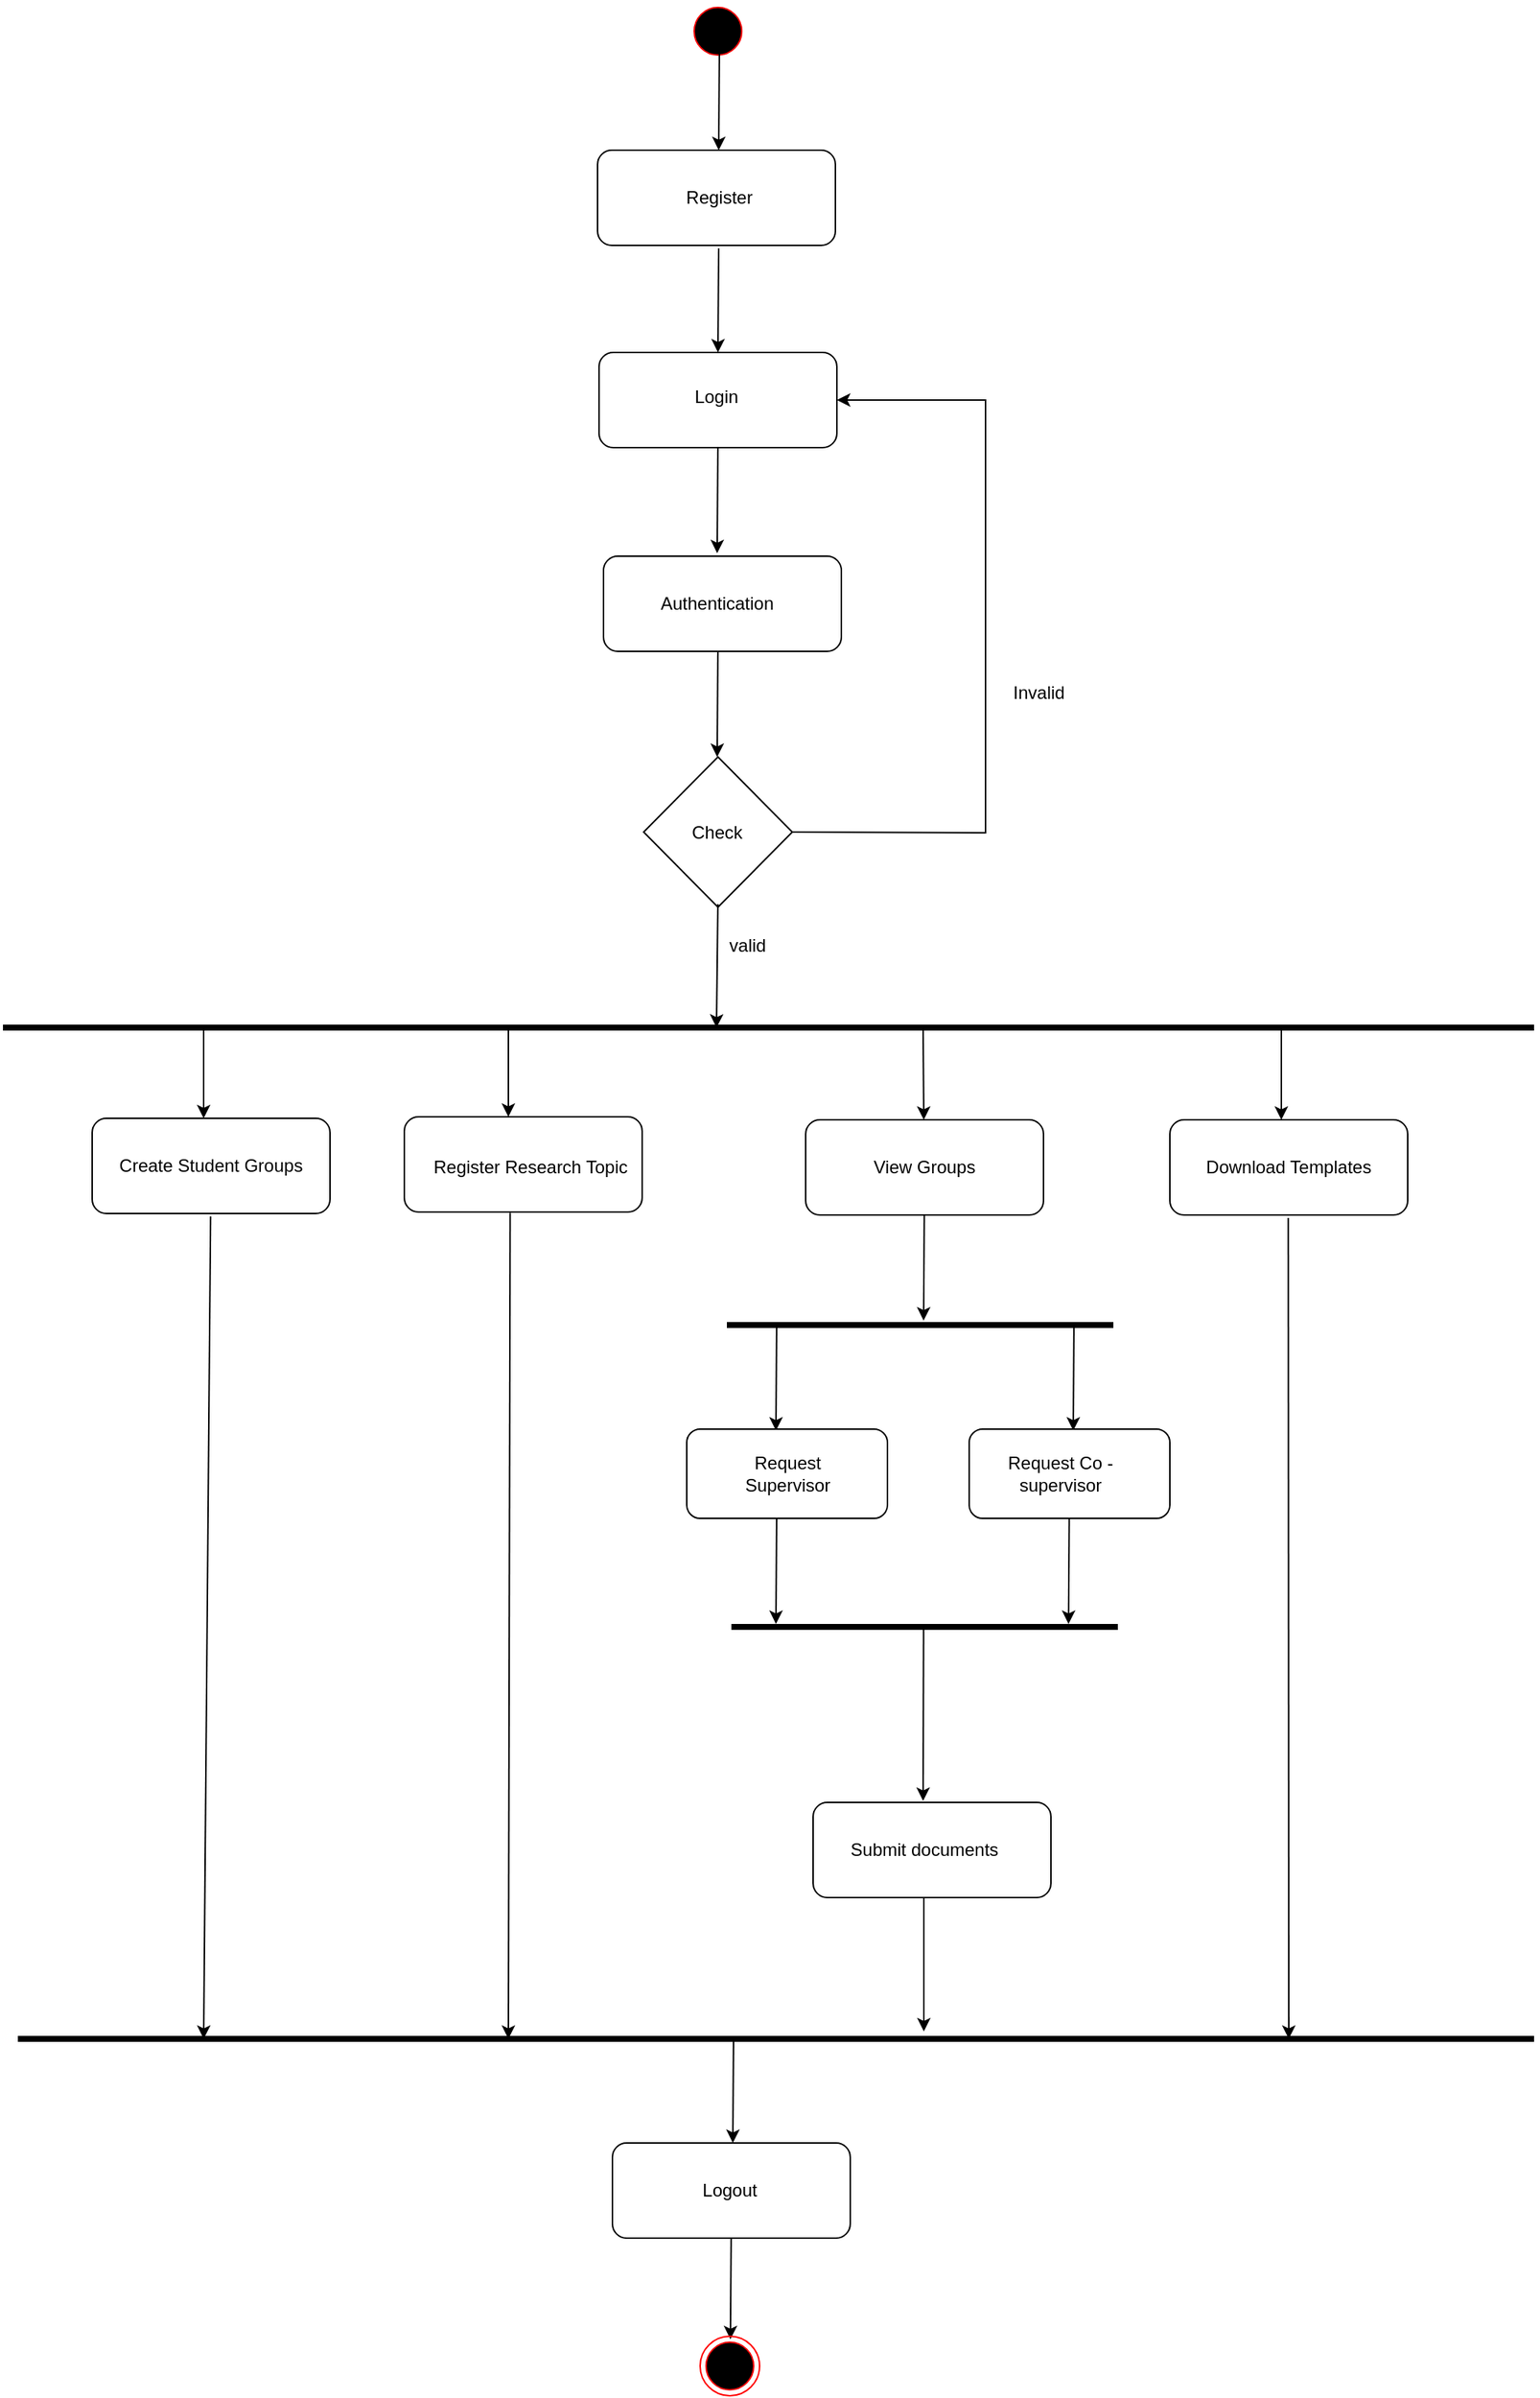 <mxfile version="17.4.6" type="device" pages="4"><diagram id="7junTqOisqFzJntuYVe5" name="Registration"><mxGraphModel dx="1888" dy="1679" grid="1" gridSize="10" guides="1" tooltips="1" connect="1" arrows="1" fold="1" page="1" pageScale="1" pageWidth="850" pageHeight="1100" math="0" shadow="0"><root><mxCell id="0"/><mxCell id="1" parent="0"/><mxCell id="K9vtQloMEwbBH8qfEJpa-1" value="" style="ellipse;html=1;shape=startState;fillColor=#000000;strokeColor=#ff0000;" parent="1" vertex="1"><mxGeometry x="441" y="-130" width="40" height="40" as="geometry"/></mxCell><mxCell id="K9vtQloMEwbBH8qfEJpa-2" value="" style="endArrow=classic;html=1;rounded=0;exitX=0.5;exitY=1;exitDx=0;exitDy=0;entryX=0.5;entryY=0;entryDx=0;entryDy=0;" parent="1" target="K9vtQloMEwbBH8qfEJpa-3" edge="1"><mxGeometry width="50" height="50" relative="1" as="geometry"><mxPoint x="461.47" y="36" as="sourcePoint"/><mxPoint x="461.47" y="116" as="targetPoint"/></mxGeometry></mxCell><mxCell id="K9vtQloMEwbBH8qfEJpa-3" value="" style="rounded=1;whiteSpace=wrap;html=1;" parent="1" vertex="1"><mxGeometry x="381" y="106" width="160" height="64" as="geometry"/></mxCell><mxCell id="K9vtQloMEwbBH8qfEJpa-4" value="Login" style="text;html=1;strokeColor=none;fillColor=none;align=center;verticalAlign=middle;whiteSpace=wrap;rounded=0;" parent="1" vertex="1"><mxGeometry x="430" y="121" width="60" height="30" as="geometry"/></mxCell><mxCell id="K9vtQloMEwbBH8qfEJpa-5" value="" style="endArrow=classic;html=1;rounded=0;exitX=0.5;exitY=1;exitDx=0;exitDy=0;entryX=0.5;entryY=0;entryDx=0;entryDy=0;" parent="1" edge="1"><mxGeometry width="50" height="50" relative="1" as="geometry"><mxPoint x="460.94" y="170" as="sourcePoint"/><mxPoint x="460.47" y="241" as="targetPoint"/></mxGeometry></mxCell><mxCell id="K9vtQloMEwbBH8qfEJpa-7" value="" style="rounded=1;whiteSpace=wrap;html=1;" parent="1" vertex="1"><mxGeometry x="384" y="243" width="160" height="64" as="geometry"/></mxCell><mxCell id="K9vtQloMEwbBH8qfEJpa-8" value="Authentication" style="text;html=1;strokeColor=none;fillColor=none;align=center;verticalAlign=middle;whiteSpace=wrap;rounded=0;" parent="1" vertex="1"><mxGeometry x="409.5" y="260" width="101" height="30" as="geometry"/></mxCell><mxCell id="K9vtQloMEwbBH8qfEJpa-9" value="" style="endArrow=classic;html=1;rounded=0;exitX=0.5;exitY=1;exitDx=0;exitDy=0;entryX=0.5;entryY=0;entryDx=0;entryDy=0;" parent="1" edge="1"><mxGeometry width="50" height="50" relative="1" as="geometry"><mxPoint x="460.94" y="307" as="sourcePoint"/><mxPoint x="460.47" y="378" as="targetPoint"/></mxGeometry></mxCell><mxCell id="K9vtQloMEwbBH8qfEJpa-10" value="" style="rhombus;whiteSpace=wrap;html=1;" parent="1" vertex="1"><mxGeometry x="411" y="378" width="100" height="101" as="geometry"/></mxCell><mxCell id="K9vtQloMEwbBH8qfEJpa-11" value="Check" style="text;html=1;strokeColor=none;fillColor=none;align=center;verticalAlign=middle;whiteSpace=wrap;rounded=0;" parent="1" vertex="1"><mxGeometry x="409.5" y="413.5" width="101" height="30" as="geometry"/></mxCell><mxCell id="K9vtQloMEwbBH8qfEJpa-12" value="" style="endArrow=classic;html=1;rounded=0;exitX=0.5;exitY=1;exitDx=0;exitDy=0;" parent="1" edge="1"><mxGeometry width="50" height="50" relative="1" as="geometry"><mxPoint x="460.94" y="477" as="sourcePoint"/><mxPoint x="460" y="560" as="targetPoint"/></mxGeometry></mxCell><mxCell id="K9vtQloMEwbBH8qfEJpa-13" value="valid" style="text;html=1;strokeColor=none;fillColor=none;align=center;verticalAlign=middle;whiteSpace=wrap;rounded=0;" parent="1" vertex="1"><mxGeometry x="451" y="490" width="60" height="30" as="geometry"/></mxCell><mxCell id="K9vtQloMEwbBH8qfEJpa-14" value="" style="endArrow=classic;html=1;rounded=0;exitX=1;exitY=0.5;exitDx=0;exitDy=0;entryX=1;entryY=0.5;entryDx=0;entryDy=0;" parent="1" source="K9vtQloMEwbBH8qfEJpa-11" target="K9vtQloMEwbBH8qfEJpa-3" edge="1"><mxGeometry width="50" height="50" relative="1" as="geometry"><mxPoint x="601" y="413.5" as="sourcePoint"/><mxPoint x="651" y="-30" as="targetPoint"/><Array as="points"><mxPoint x="641" y="429"/><mxPoint x="641" y="138"/></Array></mxGeometry></mxCell><mxCell id="K9vtQloMEwbBH8qfEJpa-19" value="" style="endArrow=none;html=1;rounded=0;strokeWidth=4;" parent="1" edge="1"><mxGeometry width="50" height="50" relative="1" as="geometry"><mxPoint x="-20" y="560" as="sourcePoint"/><mxPoint x="1010" y="560" as="targetPoint"/></mxGeometry></mxCell><mxCell id="K9vtQloMEwbBH8qfEJpa-20" value="" style="endArrow=classic;html=1;rounded=0;entryX=0.5;entryY=0;entryDx=0;entryDy=0;" parent="1" edge="1"><mxGeometry width="50" height="50" relative="1" as="geometry"><mxPoint x="599" y="560" as="sourcePoint"/><mxPoint x="599.47" y="622" as="targetPoint"/></mxGeometry></mxCell><mxCell id="K9vtQloMEwbBH8qfEJpa-21" value="" style="rounded=1;whiteSpace=wrap;html=1;" parent="1" vertex="1"><mxGeometry x="520" y="622" width="160" height="64" as="geometry"/></mxCell><mxCell id="K9vtQloMEwbBH8qfEJpa-22" value="View Groups" style="text;html=1;strokeColor=none;fillColor=none;align=center;verticalAlign=middle;whiteSpace=wrap;rounded=0;" parent="1" vertex="1"><mxGeometry x="550" y="639" width="100" height="30" as="geometry"/></mxCell><mxCell id="K9vtQloMEwbBH8qfEJpa-23" value="" style="endArrow=classic;html=1;rounded=0;exitX=0.5;exitY=1;exitDx=0;exitDy=0;entryX=0.5;entryY=0;entryDx=0;entryDy=0;" parent="1" edge="1"><mxGeometry width="50" height="50" relative="1" as="geometry"><mxPoint x="700.47" y="760" as="sourcePoint"/><mxPoint x="700.0" y="831" as="targetPoint"/></mxGeometry></mxCell><mxCell id="K9vtQloMEwbBH8qfEJpa-24" value="" style="endArrow=classic;html=1;rounded=0;exitX=0.5;exitY=1;exitDx=0;exitDy=0;entryX=0.5;entryY=0;entryDx=0;entryDy=0;" parent="1" edge="1"><mxGeometry width="50" height="50" relative="1" as="geometry"><mxPoint x="500.47" y="760" as="sourcePoint"/><mxPoint x="500.0" y="831" as="targetPoint"/></mxGeometry></mxCell><mxCell id="K9vtQloMEwbBH8qfEJpa-25" value="" style="endArrow=classic;html=1;rounded=0;exitX=0.5;exitY=1;exitDx=0;exitDy=0;entryX=0.5;entryY=0;entryDx=0;entryDy=0;" parent="1" edge="1"><mxGeometry width="50" height="50" relative="1" as="geometry"><mxPoint x="599.8" y="686" as="sourcePoint"/><mxPoint x="599.33" y="757" as="targetPoint"/></mxGeometry></mxCell><mxCell id="K9vtQloMEwbBH8qfEJpa-26" value="" style="endArrow=none;html=1;rounded=0;strokeWidth=4;" parent="1" edge="1"><mxGeometry width="50" height="50" relative="1" as="geometry"><mxPoint x="467" y="760" as="sourcePoint"/><mxPoint x="727" y="760" as="targetPoint"/></mxGeometry></mxCell><mxCell id="K9vtQloMEwbBH8qfEJpa-27" value="" style="rounded=1;whiteSpace=wrap;html=1;" parent="1" vertex="1"><mxGeometry x="765" y="622" width="160" height="64" as="geometry"/></mxCell><mxCell id="K9vtQloMEwbBH8qfEJpa-28" value="" style="rounded=1;whiteSpace=wrap;html=1;" parent="1" vertex="1"><mxGeometry x="440" y="830" width="135" height="60" as="geometry"/></mxCell><mxCell id="K9vtQloMEwbBH8qfEJpa-29" value="" style="rounded=1;whiteSpace=wrap;html=1;" parent="1" vertex="1"><mxGeometry x="630" y="830" width="135" height="60" as="geometry"/></mxCell><mxCell id="K9vtQloMEwbBH8qfEJpa-30" value="Request Co -supervisor" style="text;html=1;strokeColor=none;fillColor=none;align=center;verticalAlign=middle;whiteSpace=wrap;rounded=0;" parent="1" vertex="1"><mxGeometry x="630" y="845" width="122.5" height="30" as="geometry"/></mxCell><mxCell id="K9vtQloMEwbBH8qfEJpa-31" value="Request Supervisor" style="text;html=1;strokeColor=none;fillColor=none;align=center;verticalAlign=middle;whiteSpace=wrap;rounded=0;" parent="1" vertex="1"><mxGeometry x="457.5" y="845" width="100" height="30" as="geometry"/></mxCell><mxCell id="K9vtQloMEwbBH8qfEJpa-32" value="" style="endArrow=none;html=1;rounded=0;strokeWidth=4;" parent="1" edge="1"><mxGeometry width="50" height="50" relative="1" as="geometry"><mxPoint x="470" y="963" as="sourcePoint"/><mxPoint x="730" y="963" as="targetPoint"/></mxGeometry></mxCell><mxCell id="K9vtQloMEwbBH8qfEJpa-34" value="" style="endArrow=classic;html=1;rounded=0;exitX=0.5;exitY=1;exitDx=0;exitDy=0;entryX=0.5;entryY=0;entryDx=0;entryDy=0;" parent="1" edge="1"><mxGeometry width="50" height="50" relative="1" as="geometry"><mxPoint x="500.47" y="890" as="sourcePoint"/><mxPoint x="500.0" y="961" as="targetPoint"/></mxGeometry></mxCell><mxCell id="K9vtQloMEwbBH8qfEJpa-35" value="" style="endArrow=classic;html=1;rounded=0;exitX=0.5;exitY=1;exitDx=0;exitDy=0;entryX=0.5;entryY=0;entryDx=0;entryDy=0;" parent="1" edge="1"><mxGeometry width="50" height="50" relative="1" as="geometry"><mxPoint x="697.3" y="890" as="sourcePoint"/><mxPoint x="696.83" y="961" as="targetPoint"/></mxGeometry></mxCell><mxCell id="K9vtQloMEwbBH8qfEJpa-36" value="" style="endArrow=classic;html=1;rounded=0;entryX=0.5;entryY=0;entryDx=0;entryDy=0;" parent="1" edge="1"><mxGeometry width="50" height="50" relative="1" as="geometry"><mxPoint x="840" y="560" as="sourcePoint"/><mxPoint x="840.0" y="622" as="targetPoint"/></mxGeometry></mxCell><mxCell id="K9vtQloMEwbBH8qfEJpa-37" value="Download Templates" style="text;html=1;strokeColor=none;fillColor=none;align=center;verticalAlign=middle;whiteSpace=wrap;rounded=0;" parent="1" vertex="1"><mxGeometry x="770" y="639" width="150" height="30" as="geometry"/></mxCell><mxCell id="K9vtQloMEwbBH8qfEJpa-51" value="" style="endArrow=none;html=1;rounded=0;strokeWidth=4;" parent="1" edge="1"><mxGeometry width="50" height="50" relative="1" as="geometry"><mxPoint x="-10" y="1240" as="sourcePoint"/><mxPoint x="1010" y="1240" as="targetPoint"/></mxGeometry></mxCell><mxCell id="K9vtQloMEwbBH8qfEJpa-52" value="" style="endArrow=classic;html=1;rounded=0;" parent="1" edge="1"><mxGeometry width="50" height="50" relative="1" as="geometry"><mxPoint x="599.33" y="964" as="sourcePoint"/><mxPoint x="599" y="1080" as="targetPoint"/></mxGeometry></mxCell><mxCell id="K9vtQloMEwbBH8qfEJpa-53" value="" style="endArrow=classic;html=1;rounded=0;" parent="1" edge="1"><mxGeometry width="50" height="50" relative="1" as="geometry"><mxPoint x="844.66" y="688" as="sourcePoint"/><mxPoint x="845" y="1240" as="targetPoint"/></mxGeometry></mxCell><mxCell id="K9vtQloMEwbBH8qfEJpa-60" value="" style="endArrow=classic;html=1;rounded=0;exitX=0.5;exitY=1;exitDx=0;exitDy=0;entryX=0.5;entryY=0;entryDx=0;entryDy=0;" parent="1" edge="1"><mxGeometry width="50" height="50" relative="1" as="geometry"><mxPoint x="471.47" y="1239" as="sourcePoint"/><mxPoint x="471.0" y="1310" as="targetPoint"/></mxGeometry></mxCell><mxCell id="vlJVV5xrk1Yu_x5oS44y-1" value="" style="rounded=1;whiteSpace=wrap;html=1;" parent="1" vertex="1"><mxGeometry x="380" y="-30" width="160" height="64" as="geometry"/></mxCell><mxCell id="vlJVV5xrk1Yu_x5oS44y-2" value="" style="endArrow=classic;html=1;rounded=0;exitX=0.5;exitY=1;exitDx=0;exitDy=0;entryX=0.5;entryY=0;entryDx=0;entryDy=0;" parent="1" edge="1"><mxGeometry width="50" height="50" relative="1" as="geometry"><mxPoint x="461.97" y="-100" as="sourcePoint"/><mxPoint x="461.5" y="-30" as="targetPoint"/></mxGeometry></mxCell><mxCell id="vlJVV5xrk1Yu_x5oS44y-3" value="Register" style="text;html=1;strokeColor=none;fillColor=none;align=center;verticalAlign=middle;whiteSpace=wrap;rounded=0;" parent="1" vertex="1"><mxGeometry x="432" y="-13" width="60" height="30" as="geometry"/></mxCell><mxCell id="vlJVV5xrk1Yu_x5oS44y-4" value="Invalid" style="text;html=1;strokeColor=none;fillColor=none;align=center;verticalAlign=middle;whiteSpace=wrap;rounded=0;" parent="1" vertex="1"><mxGeometry x="647" y="320" width="60" height="30" as="geometry"/></mxCell><mxCell id="vlJVV5xrk1Yu_x5oS44y-5" value="" style="endArrow=classic;html=1;rounded=0;entryX=0.5;entryY=0;entryDx=0;entryDy=0;" parent="1" edge="1"><mxGeometry width="50" height="50" relative="1" as="geometry"><mxPoint x="320" y="560" as="sourcePoint"/><mxPoint x="320.0" y="620" as="targetPoint"/></mxGeometry></mxCell><mxCell id="vlJVV5xrk1Yu_x5oS44y-6" value="" style="rounded=1;whiteSpace=wrap;html=1;" parent="1" vertex="1"><mxGeometry x="250" y="620" width="160" height="64" as="geometry"/></mxCell><mxCell id="vlJVV5xrk1Yu_x5oS44y-7" value="Register Research Topic" style="text;html=1;strokeColor=none;fillColor=none;align=center;verticalAlign=middle;whiteSpace=wrap;rounded=0;" parent="1" vertex="1"><mxGeometry x="260" y="639" width="150" height="30" as="geometry"/></mxCell><mxCell id="vlJVV5xrk1Yu_x5oS44y-8" value="" style="endArrow=classic;html=1;rounded=0;exitX=0.445;exitY=1.009;exitDx=0;exitDy=0;exitPerimeter=0;" parent="1" source="vlJVV5xrk1Yu_x5oS44y-6" edge="1"><mxGeometry width="50" height="50" relative="1" as="geometry"><mxPoint x="324.66" y="684" as="sourcePoint"/><mxPoint x="320" y="1240" as="targetPoint"/></mxGeometry></mxCell><mxCell id="vlJVV5xrk1Yu_x5oS44y-9" value="" style="rounded=1;whiteSpace=wrap;html=1;" parent="1" vertex="1"><mxGeometry x="525" y="1081" width="160" height="64" as="geometry"/></mxCell><mxCell id="vlJVV5xrk1Yu_x5oS44y-10" value="" style="endArrow=classic;html=1;rounded=0;" parent="1" edge="1"><mxGeometry width="50" height="50" relative="1" as="geometry"><mxPoint x="599.5" y="1145" as="sourcePoint"/><mxPoint x="599.5" y="1235" as="targetPoint"/></mxGeometry></mxCell><mxCell id="vlJVV5xrk1Yu_x5oS44y-11" value="Submit documents" style="text;html=1;strokeColor=none;fillColor=none;align=center;verticalAlign=middle;whiteSpace=wrap;rounded=0;" parent="1" vertex="1"><mxGeometry x="525" y="1098" width="150" height="30" as="geometry"/></mxCell><mxCell id="vlJVV5xrk1Yu_x5oS44y-12" value="" style="rounded=1;whiteSpace=wrap;html=1;" parent="1" vertex="1"><mxGeometry x="40" y="621" width="160" height="64" as="geometry"/></mxCell><mxCell id="vlJVV5xrk1Yu_x5oS44y-13" value="" style="endArrow=classic;html=1;rounded=0;entryX=0.5;entryY=0;entryDx=0;entryDy=0;" parent="1" edge="1"><mxGeometry width="50" height="50" relative="1" as="geometry"><mxPoint x="115" y="560" as="sourcePoint"/><mxPoint x="115" y="621" as="targetPoint"/></mxGeometry></mxCell><mxCell id="vlJVV5xrk1Yu_x5oS44y-14" value="Create Student Groups" style="text;html=1;strokeColor=none;fillColor=none;align=center;verticalAlign=middle;whiteSpace=wrap;rounded=0;" parent="1" vertex="1"><mxGeometry x="45" y="638" width="150" height="30" as="geometry"/></mxCell><mxCell id="vlJVV5xrk1Yu_x5oS44y-15" value="" style="endArrow=classic;html=1;rounded=0;" parent="1" edge="1"><mxGeometry width="50" height="50" relative="1" as="geometry"><mxPoint x="119.66" y="687" as="sourcePoint"/><mxPoint x="115" y="1240" as="targetPoint"/></mxGeometry></mxCell><mxCell id="vlJVV5xrk1Yu_x5oS44y-16" value="" style="rounded=1;whiteSpace=wrap;html=1;" parent="1" vertex="1"><mxGeometry x="390" y="1310" width="160" height="64" as="geometry"/></mxCell><mxCell id="vlJVV5xrk1Yu_x5oS44y-17" value="Logout" style="text;html=1;strokeColor=none;fillColor=none;align=center;verticalAlign=middle;whiteSpace=wrap;rounded=0;" parent="1" vertex="1"><mxGeometry x="394" y="1327" width="150" height="30" as="geometry"/></mxCell><mxCell id="vlJVV5xrk1Yu_x5oS44y-18" value="" style="endArrow=classic;html=1;rounded=0;entryX=0.5;entryY=0;entryDx=0;entryDy=0;" parent="1" edge="1"><mxGeometry width="50" height="50" relative="1" as="geometry"><mxPoint x="469.87" y="1374" as="sourcePoint"/><mxPoint x="469.37" y="1442" as="targetPoint"/></mxGeometry></mxCell><mxCell id="vlJVV5xrk1Yu_x5oS44y-19" value="" style="ellipse;html=1;shape=endState;fillColor=#000000;strokeColor=#ff0000;fontColor=#4D4D4D;" parent="1" vertex="1"><mxGeometry x="449" y="1440" width="40" height="40" as="geometry"/></mxCell></root></mxGraphModel></diagram><diagram id="XN4zipR3R5NA02cnzHFs" name="Accept Topics"><mxGraphModel dx="1038" dy="649" grid="1" gridSize="10" guides="1" tooltips="1" connect="1" arrows="1" fold="1" page="1" pageScale="1" pageWidth="850" pageHeight="1100" math="0" shadow="0"><root><mxCell id="qZienZhDxXyCKP2YgH4U-0"/><mxCell id="qZienZhDxXyCKP2YgH4U-1" parent="qZienZhDxXyCKP2YgH4U-0"/><mxCell id="kViy-9CH3S9IMjZg9cT7-0" value="Visit &lt;i&gt;topics&lt;/i&gt; tab" style="html=1;dashed=0;whitespace=wrap;whiteSpace=wrap;spacing=3;" parent="qZienZhDxXyCKP2YgH4U-1" vertex="1"><mxGeometry y="120" width="200" height="80" as="geometry"/></mxCell><mxCell id="kViy-9CH3S9IMjZg9cT7-1" value="" style="ellipse;html=1;shape=startState;fillColor=#000000;strokeColor=#ff0000;" parent="qZienZhDxXyCKP2YgH4U-1" vertex="1"><mxGeometry x="80" width="40" height="40" as="geometry"/></mxCell><mxCell id="kViy-9CH3S9IMjZg9cT7-2" value="" style="endArrow=classic;html=1;rounded=0;exitX=0.5;exitY=1;exitDx=0;exitDy=0;entryX=0.5;entryY=0;entryDx=0;entryDy=0;" parent="qZienZhDxXyCKP2YgH4U-1" source="kViy-9CH3S9IMjZg9cT7-1" target="kViy-9CH3S9IMjZg9cT7-0" edge="1"><mxGeometry width="50" height="50" relative="1" as="geometry"><mxPoint x="400" y="260" as="sourcePoint"/><mxPoint x="450" y="210" as="targetPoint"/></mxGeometry></mxCell><mxCell id="mzbX5GXKSrBw7AEYctz5-2" value="View incoming topics" style="html=1;dashed=0;whitespace=wrap;whiteSpace=wrap;spacing=3;" vertex="1" parent="qZienZhDxXyCKP2YgH4U-1"><mxGeometry y="440" width="200" height="80" as="geometry"/></mxCell><mxCell id="mzbX5GXKSrBw7AEYctz5-3" value="" style="rhombus;whiteSpace=wrap;html=1;" vertex="1" parent="qZienZhDxXyCKP2YgH4U-1"><mxGeometry x="60" y="280" width="80" height="80" as="geometry"/></mxCell><mxCell id="mzbX5GXKSrBw7AEYctz5-4" value="" style="endArrow=classic;html=1;rounded=0;exitX=0.5;exitY=1;exitDx=0;exitDy=0;entryX=0.5;entryY=0;entryDx=0;entryDy=0;" edge="1" parent="qZienZhDxXyCKP2YgH4U-1" source="kViy-9CH3S9IMjZg9cT7-0" target="mzbX5GXKSrBw7AEYctz5-3"><mxGeometry width="50" height="50" relative="1" as="geometry"><mxPoint x="140" y="220" as="sourcePoint"/><mxPoint x="140" y="300" as="targetPoint"/></mxGeometry></mxCell><mxCell id="mzbX5GXKSrBw7AEYctz5-5" value="[ Only supervisor ]" style="endArrow=classic;html=1;rounded=0;exitX=0.5;exitY=1;exitDx=0;exitDy=0;entryX=0.5;entryY=0;entryDx=0;entryDy=0;" edge="1" parent="qZienZhDxXyCKP2YgH4U-1" source="mzbX5GXKSrBw7AEYctz5-3" target="mzbX5GXKSrBw7AEYctz5-2"><mxGeometry width="50" height="50" relative="1" as="geometry"><mxPoint x="310" y="370" as="sourcePoint"/><mxPoint x="310" y="450" as="targetPoint"/></mxGeometry></mxCell><mxCell id="mzbX5GXKSrBw7AEYctz5-7" value="View accepted topics" style="html=1;dashed=0;whitespace=wrap;whiteSpace=wrap;spacing=3;" vertex="1" parent="qZienZhDxXyCKP2YgH4U-1"><mxGeometry x="440" y="440" width="200" height="80" as="geometry"/></mxCell><mxCell id="mzbX5GXKSrBw7AEYctz5-8" value="[ Any supervisor ]" style="endArrow=classic;html=1;rounded=0;exitX=1;exitY=0.5;exitDx=0;exitDy=0;entryX=0.5;entryY=0;entryDx=0;entryDy=0;" edge="1" parent="qZienZhDxXyCKP2YgH4U-1" source="mzbX5GXKSrBw7AEYctz5-3" target="mzbX5GXKSrBw7AEYctz5-7"><mxGeometry width="50" height="50" relative="1" as="geometry"><mxPoint x="410" y="280" as="sourcePoint"/><mxPoint x="410" y="360" as="targetPoint"/><Array as="points"><mxPoint x="540" y="320"/></Array></mxGeometry></mxCell><mxCell id="mzbX5GXKSrBw7AEYctz5-9" value="View topic" style="html=1;dashed=0;whitespace=wrap;whiteSpace=wrap;spacing=3;" vertex="1" parent="qZienZhDxXyCKP2YgH4U-1"><mxGeometry y="600" width="200" height="80" as="geometry"/></mxCell><mxCell id="mzbX5GXKSrBw7AEYctz5-10" value="" style="endArrow=classic;html=1;rounded=0;exitX=0.5;exitY=1;exitDx=0;exitDy=0;entryX=0.5;entryY=0;entryDx=0;entryDy=0;" edge="1" parent="qZienZhDxXyCKP2YgH4U-1" source="mzbX5GXKSrBw7AEYctz5-2" target="mzbX5GXKSrBw7AEYctz5-9"><mxGeometry width="50" height="50" relative="1" as="geometry"><mxPoint x="340" y="550" as="sourcePoint"/><mxPoint x="340" y="630" as="targetPoint"/></mxGeometry></mxCell><mxCell id="mzbX5GXKSrBw7AEYctz5-11" value="Accept / Reject" style="html=1;dashed=0;whitespace=wrap;whiteSpace=wrap;spacing=3;" vertex="1" parent="qZienZhDxXyCKP2YgH4U-1"><mxGeometry y="760" width="200" height="80" as="geometry"/></mxCell><mxCell id="mzbX5GXKSrBw7AEYctz5-12" value="" style="endArrow=classic;html=1;rounded=0;exitX=0.5;exitY=1;exitDx=0;exitDy=0;entryX=0.5;entryY=0;entryDx=0;entryDy=0;" edge="1" parent="qZienZhDxXyCKP2YgH4U-1" source="mzbX5GXKSrBw7AEYctz5-9" target="mzbX5GXKSrBw7AEYctz5-11"><mxGeometry width="50" height="50" relative="1" as="geometry"><mxPoint x="420" y="740" as="sourcePoint"/><mxPoint x="420" y="820" as="targetPoint"/></mxGeometry></mxCell><mxCell id="QPXlXlWwRhFuMgN8V9o4-0" value="" style="ellipse;html=1;shape=endState;fillColor=#000000;strokeColor=#ff0000;fontColor=#4D4D4D;" vertex="1" parent="qZienZhDxXyCKP2YgH4U-1"><mxGeometry x="80" y="960" width="40" height="40" as="geometry"/></mxCell><mxCell id="QPXlXlWwRhFuMgN8V9o4-1" value="" style="endArrow=classic;html=1;rounded=0;exitX=0.5;exitY=1;exitDx=0;exitDy=0;entryX=0.5;entryY=0;entryDx=0;entryDy=0;" edge="1" parent="qZienZhDxXyCKP2YgH4U-1" source="mzbX5GXKSrBw7AEYctz5-11" target="QPXlXlWwRhFuMgN8V9o4-0"><mxGeometry width="50" height="50" relative="1" as="geometry"><mxPoint x="290" y="980" as="sourcePoint"/><mxPoint x="290" y="1060" as="targetPoint"/></mxGeometry></mxCell><mxCell id="QPXlXlWwRhFuMgN8V9o4-2" value="" style="endArrow=classic;html=1;rounded=0;exitX=0.5;exitY=1;exitDx=0;exitDy=0;entryX=1;entryY=0.5;entryDx=0;entryDy=0;" edge="1" parent="qZienZhDxXyCKP2YgH4U-1" source="mzbX5GXKSrBw7AEYctz5-7" target="QPXlXlWwRhFuMgN8V9o4-0"><mxGeometry width="50" height="50" relative="1" as="geometry"><mxPoint x="390" y="870" as="sourcePoint"/><mxPoint x="390" y="990" as="targetPoint"/><Array as="points"><mxPoint x="540" y="980"/></Array></mxGeometry></mxCell></root></mxGraphModel></diagram><diagram name="Document Evaluation" id="lIamJlioeJQaGz0EPuXw"><mxGraphModel dx="1038" dy="649" grid="1" gridSize="10" guides="1" tooltips="1" connect="1" arrows="1" fold="1" page="1" pageScale="1" pageWidth="850" pageHeight="1100" math="0" shadow="0"><root><mxCell id="M4KK1cOfGHvbOkWnBFEc-0"/><mxCell id="M4KK1cOfGHvbOkWnBFEc-1" parent="M4KK1cOfGHvbOkWnBFEc-0"/><mxCell id="M4KK1cOfGHvbOkWnBFEc-2" value="Visit submitted documents page" style="html=1;dashed=0;whitespace=wrap;whiteSpace=wrap;spacing=3;" parent="M4KK1cOfGHvbOkWnBFEc-1" vertex="1"><mxGeometry y="120" width="200" height="80" as="geometry"/></mxCell><mxCell id="M4KK1cOfGHvbOkWnBFEc-3" value="" style="ellipse;html=1;shape=startState;fillColor=#000000;strokeColor=#ff0000;" parent="M4KK1cOfGHvbOkWnBFEc-1" vertex="1"><mxGeometry x="80" width="40" height="40" as="geometry"/></mxCell><mxCell id="M4KK1cOfGHvbOkWnBFEc-4" value="" style="endArrow=classic;html=1;rounded=0;exitX=0.5;exitY=1;exitDx=0;exitDy=0;entryX=0.5;entryY=0;entryDx=0;entryDy=0;" parent="M4KK1cOfGHvbOkWnBFEc-1" source="M4KK1cOfGHvbOkWnBFEc-3" target="M4KK1cOfGHvbOkWnBFEc-2" edge="1"><mxGeometry width="50" height="50" relative="1" as="geometry"><mxPoint x="400" y="260" as="sourcePoint"/><mxPoint x="450" y="210" as="targetPoint"/></mxGeometry></mxCell><mxCell id="M4KK1cOfGHvbOkWnBFEc-7" value="" style="endArrow=classic;html=1;rounded=0;exitX=0.5;exitY=1;exitDx=0;exitDy=0;entryX=0.5;entryY=0;entryDx=0;entryDy=0;" parent="M4KK1cOfGHvbOkWnBFEc-1" source="M4KK1cOfGHvbOkWnBFEc-2" edge="1" target="M4KK1cOfGHvbOkWnBFEc-18"><mxGeometry width="50" height="50" relative="1" as="geometry"><mxPoint x="140" y="220" as="sourcePoint"/><mxPoint x="150" y="260" as="targetPoint"/></mxGeometry></mxCell><mxCell id="M4KK1cOfGHvbOkWnBFEc-15" value="" style="ellipse;html=1;shape=endState;fillColor=#000000;strokeColor=#ff0000;fontColor=#4D4D4D;" parent="M4KK1cOfGHvbOkWnBFEc-1" vertex="1"><mxGeometry x="80" y="800" width="40" height="40" as="geometry"/></mxCell><mxCell id="M4KK1cOfGHvbOkWnBFEc-16" value="" style="endArrow=classic;html=1;rounded=0;exitX=0.5;exitY=1;exitDx=0;exitDy=0;entryX=0.5;entryY=0;entryDx=0;entryDy=0;" parent="M4KK1cOfGHvbOkWnBFEc-1" target="M4KK1cOfGHvbOkWnBFEc-15" edge="1" source="ZzprRllAevDN7a3H619P-4"><mxGeometry width="50" height="50" relative="1" as="geometry"><mxPoint x="100" y="840" as="sourcePoint"/><mxPoint x="290" y="1060" as="targetPoint"/></mxGeometry></mxCell><mxCell id="M4KK1cOfGHvbOkWnBFEc-18" value="View submission details" style="html=1;dashed=0;whitespace=wrap;whiteSpace=wrap;spacing=3;" parent="M4KK1cOfGHvbOkWnBFEc-1" vertex="1"><mxGeometry y="280" width="200" height="80" as="geometry"/></mxCell><mxCell id="ZzprRllAevDN7a3H619P-0" value="This page includes group details, documents and a form to give marks" style="shape=note;size=20;whiteSpace=wrap;html=1;" vertex="1" parent="M4KK1cOfGHvbOkWnBFEc-1"><mxGeometry x="360" y="260" width="220" height="120" as="geometry"/></mxCell><mxCell id="ZzprRllAevDN7a3H619P-1" value="" style="endArrow=none;dashed=1;html=1;dashPattern=1 3;strokeWidth=2;rounded=0;entryX=0;entryY=0.5;entryDx=0;entryDy=0;entryPerimeter=0;exitX=1;exitY=0.5;exitDx=0;exitDy=0;" edge="1" parent="M4KK1cOfGHvbOkWnBFEc-1" source="M4KK1cOfGHvbOkWnBFEc-18" target="ZzprRllAevDN7a3H619P-0"><mxGeometry width="50" height="50" relative="1" as="geometry"><mxPoint x="190" y="420" as="sourcePoint"/><mxPoint x="240" y="370" as="targetPoint"/></mxGeometry></mxCell><mxCell id="ZzprRllAevDN7a3H619P-2" value="Fill out marks form" style="html=1;dashed=0;whitespace=wrap;whiteSpace=wrap;spacing=3;" vertex="1" parent="M4KK1cOfGHvbOkWnBFEc-1"><mxGeometry y="440" width="200" height="80" as="geometry"/></mxCell><mxCell id="ZzprRllAevDN7a3H619P-3" value="" style="endArrow=classic;html=1;rounded=0;exitX=0.5;exitY=1;exitDx=0;exitDy=0;entryX=0.5;entryY=0;entryDx=0;entryDy=0;" edge="1" parent="M4KK1cOfGHvbOkWnBFEc-1" source="M4KK1cOfGHvbOkWnBFEc-18" target="ZzprRllAevDN7a3H619P-2"><mxGeometry width="50" height="50" relative="1" as="geometry"><mxPoint x="330" y="440" as="sourcePoint"/><mxPoint x="330" y="520" as="targetPoint"/></mxGeometry></mxCell><mxCell id="ZzprRllAevDN7a3H619P-4" value="Finish" style="html=1;dashed=0;whitespace=wrap;whiteSpace=wrap;spacing=3;" vertex="1" parent="M4KK1cOfGHvbOkWnBFEc-1"><mxGeometry y="600" width="200" height="80" as="geometry"/></mxCell><mxCell id="ZzprRllAevDN7a3H619P-5" value="" style="endArrow=classic;html=1;rounded=0;exitX=0.5;exitY=1;exitDx=0;exitDy=0;entryX=0.5;entryY=0;entryDx=0;entryDy=0;" edge="1" parent="M4KK1cOfGHvbOkWnBFEc-1" source="ZzprRllAevDN7a3H619P-2" target="ZzprRllAevDN7a3H619P-4"><mxGeometry width="50" height="50" relative="1" as="geometry"><mxPoint x="320" y="540" as="sourcePoint"/><mxPoint x="320" y="620" as="targetPoint"/></mxGeometry></mxCell></root></mxGraphModel></diagram><diagram name="Chat" id="d2j23Ft1g5q3Wv9yc_-W"><mxGraphModel dx="1038" dy="649" grid="1" gridSize="10" guides="1" tooltips="1" connect="1" arrows="1" fold="1" page="1" pageScale="1" pageWidth="850" pageHeight="1100" math="0" shadow="0"><root><mxCell id="X3uD-f9b4FQ9OEVg01f--0"/><mxCell id="X3uD-f9b4FQ9OEVg01f--1" parent="X3uD-f9b4FQ9OEVg01f--0"/><mxCell id="X3uD-f9b4FQ9OEVg01f--2" value="Visti Chat page" style="html=1;dashed=0;whitespace=wrap;whiteSpace=wrap;spacing=3;" vertex="1" parent="X3uD-f9b4FQ9OEVg01f--1"><mxGeometry y="120" width="200" height="80" as="geometry"/></mxCell><mxCell id="X3uD-f9b4FQ9OEVg01f--3" value="" style="ellipse;html=1;shape=startState;fillColor=#000000;strokeColor=#ff0000;" vertex="1" parent="X3uD-f9b4FQ9OEVg01f--1"><mxGeometry x="80" width="40" height="40" as="geometry"/></mxCell><mxCell id="X3uD-f9b4FQ9OEVg01f--4" value="" style="endArrow=classic;html=1;rounded=0;exitX=0.5;exitY=1;exitDx=0;exitDy=0;entryX=0.5;entryY=0;entryDx=0;entryDy=0;" edge="1" parent="X3uD-f9b4FQ9OEVg01f--1" source="X3uD-f9b4FQ9OEVg01f--3" target="X3uD-f9b4FQ9OEVg01f--2"><mxGeometry width="50" height="50" relative="1" as="geometry"><mxPoint x="400" y="260" as="sourcePoint"/><mxPoint x="450" y="210" as="targetPoint"/></mxGeometry></mxCell><mxCell id="X3uD-f9b4FQ9OEVg01f--5" value="" style="endArrow=classic;html=1;rounded=0;exitX=0.5;exitY=1;exitDx=0;exitDy=0;entryX=0.5;entryY=0;entryDx=0;entryDy=0;" edge="1" parent="X3uD-f9b4FQ9OEVg01f--1" source="X3uD-f9b4FQ9OEVg01f--2" target="X3uD-f9b4FQ9OEVg01f--8"><mxGeometry width="50" height="50" relative="1" as="geometry"><mxPoint x="140" y="220" as="sourcePoint"/><mxPoint x="150" y="260" as="targetPoint"/></mxGeometry></mxCell><mxCell id="X3uD-f9b4FQ9OEVg01f--6" value="" style="ellipse;html=1;shape=endState;fillColor=#000000;strokeColor=#ff0000;fontColor=#4D4D4D;" vertex="1" parent="X3uD-f9b4FQ9OEVg01f--1"><mxGeometry x="80" y="640" width="40" height="40" as="geometry"/></mxCell><mxCell id="X3uD-f9b4FQ9OEVg01f--7" value="" style="endArrow=classic;html=1;rounded=0;exitX=0.5;exitY=1;exitDx=0;exitDy=0;entryX=0.5;entryY=0;entryDx=0;entryDy=0;" edge="1" parent="X3uD-f9b4FQ9OEVg01f--1" source="X3uD-f9b4FQ9OEVg01f--11" target="X3uD-f9b4FQ9OEVg01f--6"><mxGeometry width="50" height="50" relative="1" as="geometry"><mxPoint x="100" y="680" as="sourcePoint"/><mxPoint x="290" y="1060" as="targetPoint"/></mxGeometry></mxCell><mxCell id="X3uD-f9b4FQ9OEVg01f--8" value="Search or just select a student group" style="html=1;dashed=0;whitespace=wrap;whiteSpace=wrap;spacing=4;" vertex="1" parent="X3uD-f9b4FQ9OEVg01f--1"><mxGeometry y="280" width="200" height="80" as="geometry"/></mxCell><mxCell id="X3uD-f9b4FQ9OEVg01f--9" value="A message sent to a group will be seen by every member of the group" style="shape=note;size=20;whiteSpace=wrap;html=1;spacing=8;" vertex="1" parent="X3uD-f9b4FQ9OEVg01f--1"><mxGeometry x="360" y="420" width="220" height="120" as="geometry"/></mxCell><mxCell id="X3uD-f9b4FQ9OEVg01f--10" value="" style="endArrow=none;dashed=1;html=1;dashPattern=1 3;strokeWidth=2;rounded=0;entryX=0;entryY=0.5;entryDx=0;entryDy=0;entryPerimeter=0;exitX=1;exitY=0.5;exitDx=0;exitDy=0;" edge="1" parent="X3uD-f9b4FQ9OEVg01f--1" source="X3uD-f9b4FQ9OEVg01f--11" target="X3uD-f9b4FQ9OEVg01f--9"><mxGeometry width="50" height="50" relative="1" as="geometry"><mxPoint x="190" y="420" as="sourcePoint"/><mxPoint x="240" y="370" as="targetPoint"/></mxGeometry></mxCell><mxCell id="X3uD-f9b4FQ9OEVg01f--11" value="Chat" style="html=1;dashed=0;whitespace=wrap;whiteSpace=wrap;spacing=3;" vertex="1" parent="X3uD-f9b4FQ9OEVg01f--1"><mxGeometry y="440" width="200" height="80" as="geometry"/></mxCell><mxCell id="X3uD-f9b4FQ9OEVg01f--12" value="" style="endArrow=classic;html=1;rounded=0;exitX=0.5;exitY=1;exitDx=0;exitDy=0;entryX=0.5;entryY=0;entryDx=0;entryDy=0;" edge="1" parent="X3uD-f9b4FQ9OEVg01f--1" source="X3uD-f9b4FQ9OEVg01f--8" target="X3uD-f9b4FQ9OEVg01f--11"><mxGeometry width="50" height="50" relative="1" as="geometry"><mxPoint x="330" y="440" as="sourcePoint"/><mxPoint x="330" y="520" as="targetPoint"/></mxGeometry></mxCell></root></mxGraphModel></diagram></mxfile>